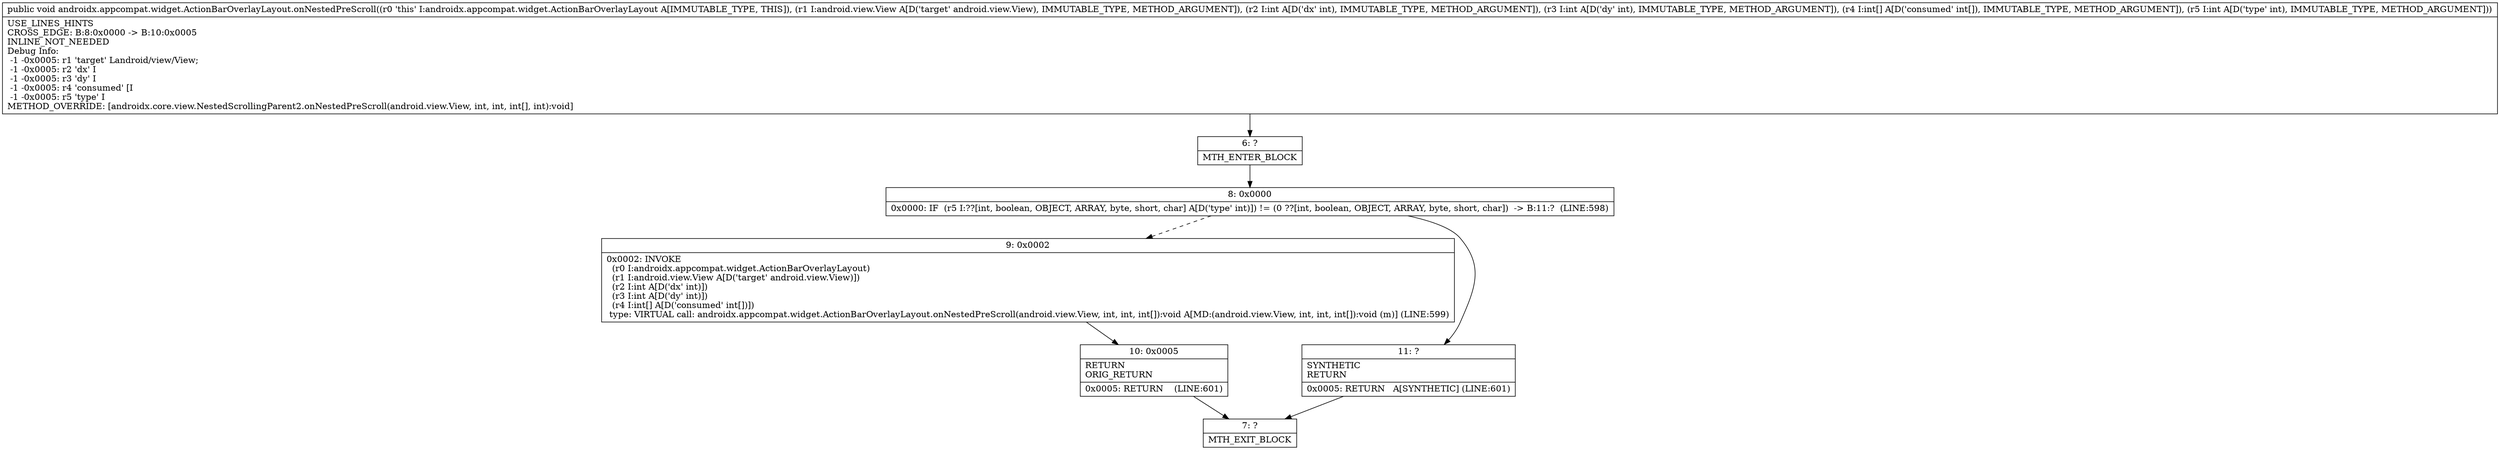 digraph "CFG forandroidx.appcompat.widget.ActionBarOverlayLayout.onNestedPreScroll(Landroid\/view\/View;II[II)V" {
Node_6 [shape=record,label="{6\:\ ?|MTH_ENTER_BLOCK\l}"];
Node_8 [shape=record,label="{8\:\ 0x0000|0x0000: IF  (r5 I:??[int, boolean, OBJECT, ARRAY, byte, short, char] A[D('type' int)]) != (0 ??[int, boolean, OBJECT, ARRAY, byte, short, char])  \-\> B:11:?  (LINE:598)\l}"];
Node_9 [shape=record,label="{9\:\ 0x0002|0x0002: INVOKE  \l  (r0 I:androidx.appcompat.widget.ActionBarOverlayLayout)\l  (r1 I:android.view.View A[D('target' android.view.View)])\l  (r2 I:int A[D('dx' int)])\l  (r3 I:int A[D('dy' int)])\l  (r4 I:int[] A[D('consumed' int[])])\l type: VIRTUAL call: androidx.appcompat.widget.ActionBarOverlayLayout.onNestedPreScroll(android.view.View, int, int, int[]):void A[MD:(android.view.View, int, int, int[]):void (m)] (LINE:599)\l}"];
Node_10 [shape=record,label="{10\:\ 0x0005|RETURN\lORIG_RETURN\l|0x0005: RETURN    (LINE:601)\l}"];
Node_7 [shape=record,label="{7\:\ ?|MTH_EXIT_BLOCK\l}"];
Node_11 [shape=record,label="{11\:\ ?|SYNTHETIC\lRETURN\l|0x0005: RETURN   A[SYNTHETIC] (LINE:601)\l}"];
MethodNode[shape=record,label="{public void androidx.appcompat.widget.ActionBarOverlayLayout.onNestedPreScroll((r0 'this' I:androidx.appcompat.widget.ActionBarOverlayLayout A[IMMUTABLE_TYPE, THIS]), (r1 I:android.view.View A[D('target' android.view.View), IMMUTABLE_TYPE, METHOD_ARGUMENT]), (r2 I:int A[D('dx' int), IMMUTABLE_TYPE, METHOD_ARGUMENT]), (r3 I:int A[D('dy' int), IMMUTABLE_TYPE, METHOD_ARGUMENT]), (r4 I:int[] A[D('consumed' int[]), IMMUTABLE_TYPE, METHOD_ARGUMENT]), (r5 I:int A[D('type' int), IMMUTABLE_TYPE, METHOD_ARGUMENT]))  | USE_LINES_HINTS\lCROSS_EDGE: B:8:0x0000 \-\> B:10:0x0005\lINLINE_NOT_NEEDED\lDebug Info:\l  \-1 \-0x0005: r1 'target' Landroid\/view\/View;\l  \-1 \-0x0005: r2 'dx' I\l  \-1 \-0x0005: r3 'dy' I\l  \-1 \-0x0005: r4 'consumed' [I\l  \-1 \-0x0005: r5 'type' I\lMETHOD_OVERRIDE: [androidx.core.view.NestedScrollingParent2.onNestedPreScroll(android.view.View, int, int, int[], int):void]\l}"];
MethodNode -> Node_6;Node_6 -> Node_8;
Node_8 -> Node_9[style=dashed];
Node_8 -> Node_11;
Node_9 -> Node_10;
Node_10 -> Node_7;
Node_11 -> Node_7;
}

